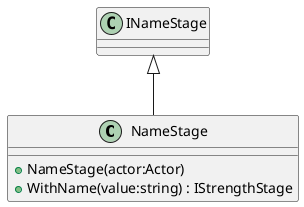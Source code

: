 @startuml
class NameStage {
    + NameStage(actor:Actor)
    + WithName(value:string) : IStrengthStage
}
INameStage <|-- NameStage
@enduml
